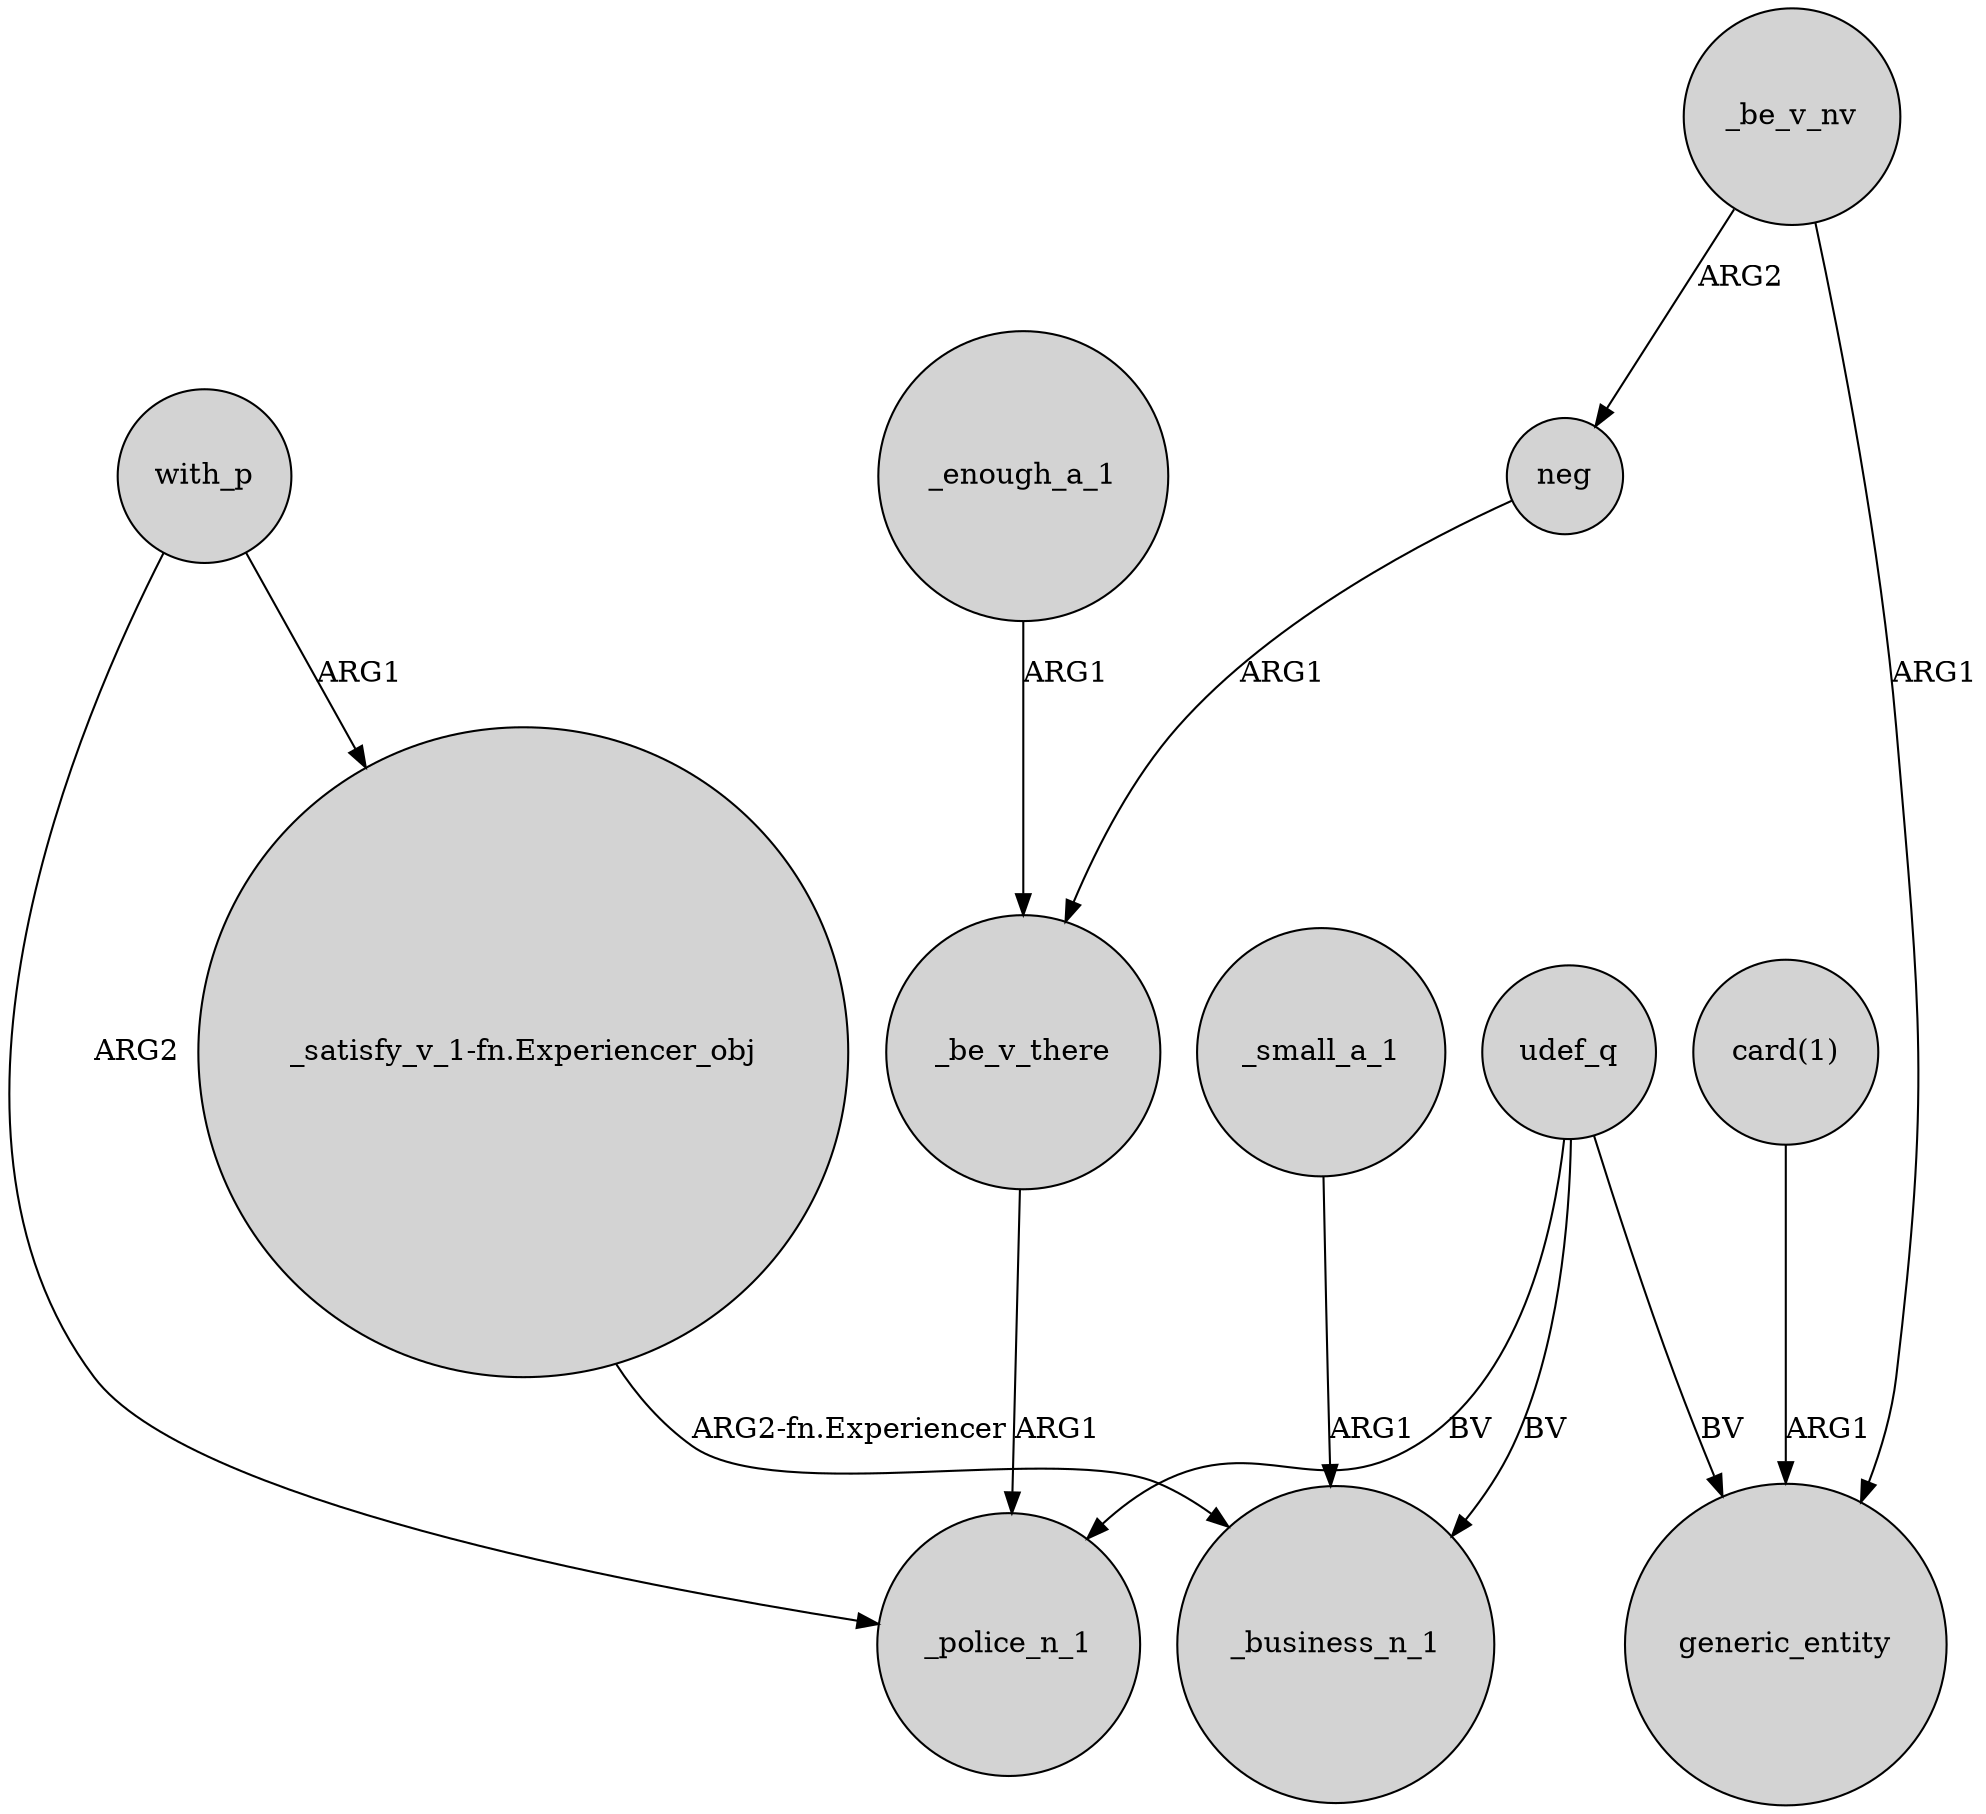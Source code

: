 digraph {
	node [shape=circle style=filled]
	_be_v_there -> _police_n_1 [label=ARG1]
	"card(1)" -> generic_entity [label=ARG1]
	_be_v_nv -> neg [label=ARG2]
	udef_q -> _police_n_1 [label=BV]
	udef_q -> _business_n_1 [label=BV]
	neg -> _be_v_there [label=ARG1]
	_be_v_nv -> generic_entity [label=ARG1]
	udef_q -> generic_entity [label=BV]
	with_p -> _police_n_1 [label=ARG2]
	_enough_a_1 -> _be_v_there [label=ARG1]
	_small_a_1 -> _business_n_1 [label=ARG1]
	with_p -> "_satisfy_v_1-fn.Experiencer_obj" [label=ARG1]
	"_satisfy_v_1-fn.Experiencer_obj" -> _business_n_1 [label="ARG2-fn.Experiencer"]
}
